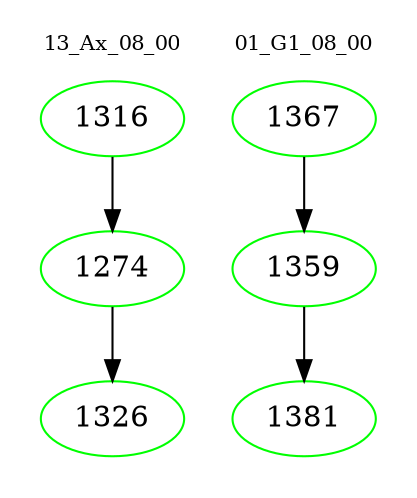 digraph{
subgraph cluster_0 {
color = white
label = "13_Ax_08_00";
fontsize=10;
T0_1316 [label="1316", color="green"]
T0_1316 -> T0_1274 [color="black"]
T0_1274 [label="1274", color="green"]
T0_1274 -> T0_1326 [color="black"]
T0_1326 [label="1326", color="green"]
}
subgraph cluster_1 {
color = white
label = "01_G1_08_00";
fontsize=10;
T1_1367 [label="1367", color="green"]
T1_1367 -> T1_1359 [color="black"]
T1_1359 [label="1359", color="green"]
T1_1359 -> T1_1381 [color="black"]
T1_1381 [label="1381", color="green"]
}
}
